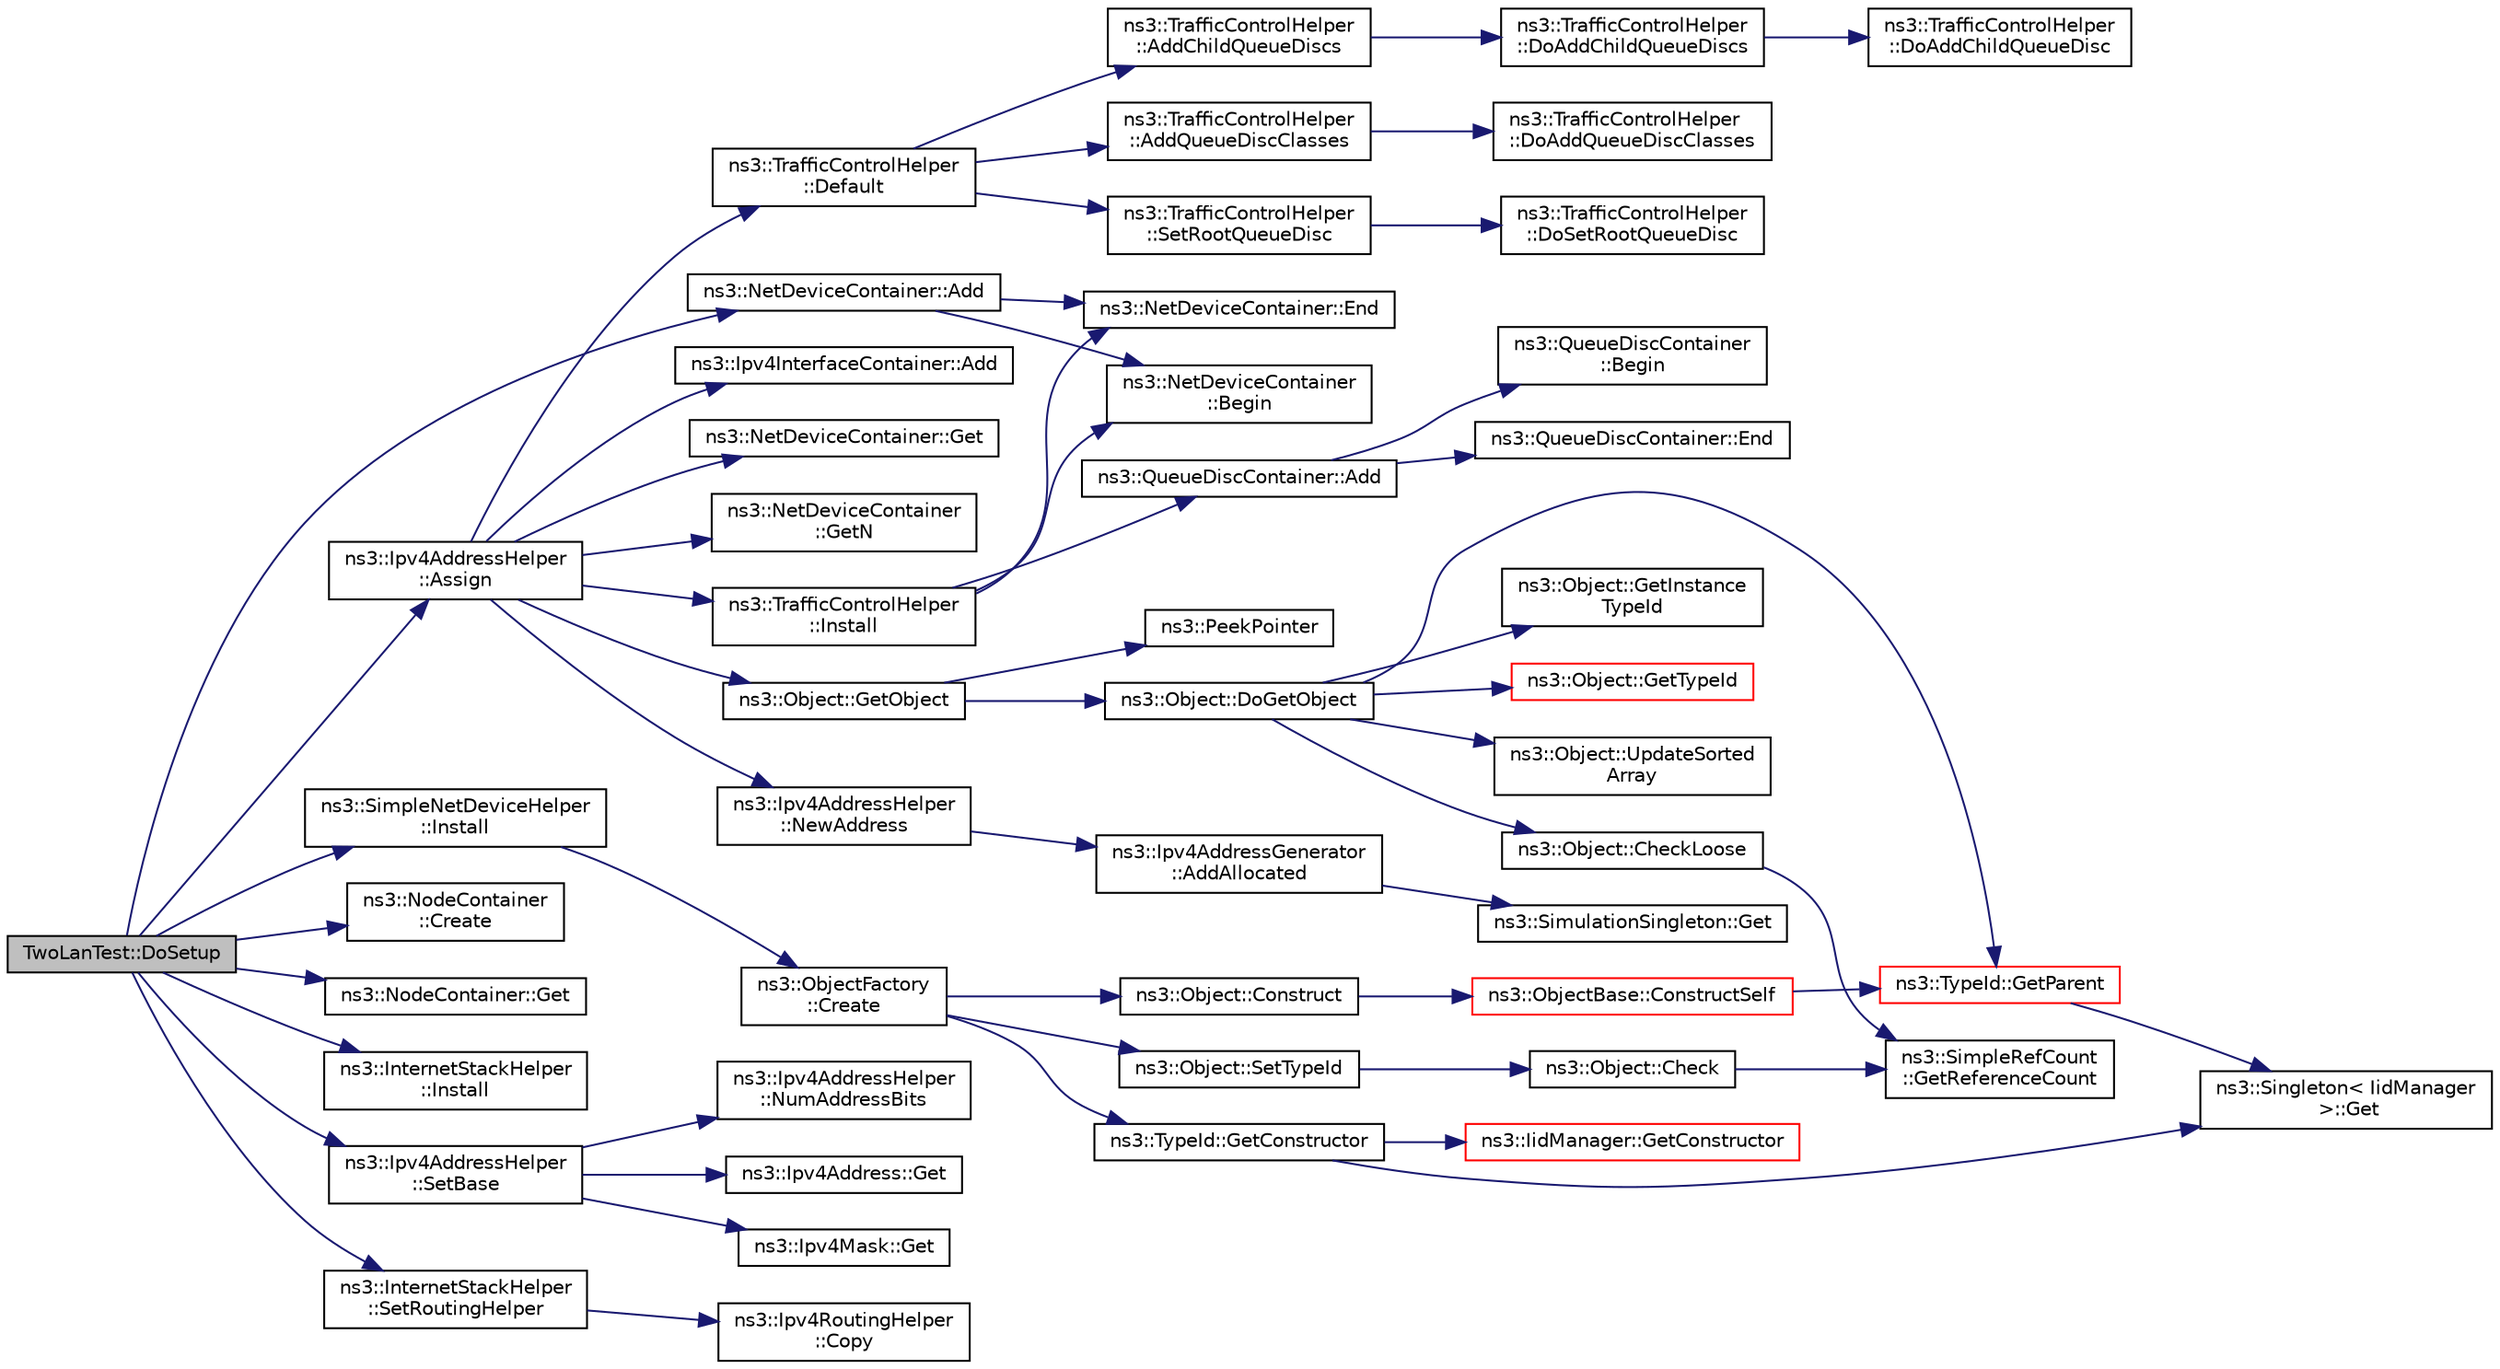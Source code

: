 digraph "TwoLanTest::DoSetup"
{
 // LATEX_PDF_SIZE
  edge [fontname="Helvetica",fontsize="10",labelfontname="Helvetica",labelfontsize="10"];
  node [fontname="Helvetica",fontsize="10",shape=record];
  rankdir="LR";
  Node1 [label="TwoLanTest::DoSetup",height=0.2,width=0.4,color="black", fillcolor="grey75", style="filled", fontcolor="black",tooltip="Implementation to do any local setup required for this TestCase."];
  Node1 -> Node2 [color="midnightblue",fontsize="10",style="solid",fontname="Helvetica"];
  Node2 [label="ns3::NetDeviceContainer::Add",height=0.2,width=0.4,color="black", fillcolor="white", style="filled",URL="$classns3_1_1_net_device_container.html#a7ca8bc1d7ec00fd4fcc63869987fbda5",tooltip="Append the contents of another NetDeviceContainer to the end of this container."];
  Node2 -> Node3 [color="midnightblue",fontsize="10",style="solid",fontname="Helvetica"];
  Node3 [label="ns3::NetDeviceContainer\l::Begin",height=0.2,width=0.4,color="black", fillcolor="white", style="filled",URL="$classns3_1_1_net_device_container.html#a4ddc336af319061f5b61c515f0453242",tooltip="Get an iterator which refers to the first NetDevice in the container."];
  Node2 -> Node4 [color="midnightblue",fontsize="10",style="solid",fontname="Helvetica"];
  Node4 [label="ns3::NetDeviceContainer::End",height=0.2,width=0.4,color="black", fillcolor="white", style="filled",URL="$classns3_1_1_net_device_container.html#a436d9df206570861f96c3f278eaccb92",tooltip="Get an iterator which indicates past-the-last NetDevice in the container."];
  Node1 -> Node5 [color="midnightblue",fontsize="10",style="solid",fontname="Helvetica"];
  Node5 [label="ns3::Ipv4AddressHelper\l::Assign",height=0.2,width=0.4,color="black", fillcolor="white", style="filled",URL="$classns3_1_1_ipv4_address_helper.html#af8e7f4a1a7e74c00014a1eac445a27af",tooltip="Assign IP addresses to the net devices specified in the container based on the current network prefix..."];
  Node5 -> Node6 [color="midnightblue",fontsize="10",style="solid",fontname="Helvetica"];
  Node6 [label="ns3::Ipv4InterfaceContainer::Add",height=0.2,width=0.4,color="black", fillcolor="white", style="filled",URL="$classns3_1_1_ipv4_interface_container.html#ae5e7881307c8d49c7606669ded6ac3d6",tooltip="Concatenate the entries in the other container with ours."];
  Node5 -> Node7 [color="midnightblue",fontsize="10",style="solid",fontname="Helvetica"];
  Node7 [label="ns3::TrafficControlHelper\l::Default",height=0.2,width=0.4,color="black", fillcolor="white", style="filled",URL="$classns3_1_1_traffic_control_helper.html#aaba7ae3ed1e75c5185e1787dc14a4e7e",tooltip=" "];
  Node7 -> Node8 [color="midnightblue",fontsize="10",style="solid",fontname="Helvetica"];
  Node8 [label="ns3::TrafficControlHelper\l::AddChildQueueDiscs",height=0.2,width=0.4,color="black", fillcolor="white", style="filled",URL="$classns3_1_1_traffic_control_helper.html#afffb87f2fcd02e1b42a4e073f9b90fc3",tooltip="Helper function used to attach a child queue disc (of the given type and with the given attributes) t..."];
  Node8 -> Node9 [color="midnightblue",fontsize="10",style="solid",fontname="Helvetica"];
  Node9 [label="ns3::TrafficControlHelper\l::DoAddChildQueueDiscs",height=0.2,width=0.4,color="black", fillcolor="white", style="filled",URL="$classns3_1_1_traffic_control_helper.html#aec5372ae89caa1e77a8f6ffebbe5a72d",tooltip="Actual implementation of the AddChildQueueDiscs method."];
  Node9 -> Node10 [color="midnightblue",fontsize="10",style="solid",fontname="Helvetica"];
  Node10 [label="ns3::TrafficControlHelper\l::DoAddChildQueueDisc",height=0.2,width=0.4,color="black", fillcolor="white", style="filled",URL="$classns3_1_1_traffic_control_helper.html#a26359d72be214e8cf0cf7e72a8e40d5c",tooltip="Actual implementation of the AddChildQueueDisc method."];
  Node7 -> Node11 [color="midnightblue",fontsize="10",style="solid",fontname="Helvetica"];
  Node11 [label="ns3::TrafficControlHelper\l::AddQueueDiscClasses",height=0.2,width=0.4,color="black", fillcolor="white", style="filled",URL="$classns3_1_1_traffic_control_helper.html#ab7a17fe5077946861af5365d6c221c33",tooltip="Helper function used to add the given number of queue disc classes (of the given type and with the gi..."];
  Node11 -> Node12 [color="midnightblue",fontsize="10",style="solid",fontname="Helvetica"];
  Node12 [label="ns3::TrafficControlHelper\l::DoAddQueueDiscClasses",height=0.2,width=0.4,color="black", fillcolor="white", style="filled",URL="$classns3_1_1_traffic_control_helper.html#a8965fac3bf8ef16b1dea293c33bd3d37",tooltip="Actual implementation of the AddQueueDiscClasses method."];
  Node7 -> Node13 [color="midnightblue",fontsize="10",style="solid",fontname="Helvetica"];
  Node13 [label="ns3::TrafficControlHelper\l::SetRootQueueDisc",height=0.2,width=0.4,color="black", fillcolor="white", style="filled",URL="$classns3_1_1_traffic_control_helper.html#a2f79cb734ce27742d37c381700cbb7ba",tooltip="Helper function used to set a root queue disc of the given type and with the given attributes."];
  Node13 -> Node14 [color="midnightblue",fontsize="10",style="solid",fontname="Helvetica"];
  Node14 [label="ns3::TrafficControlHelper\l::DoSetRootQueueDisc",height=0.2,width=0.4,color="black", fillcolor="white", style="filled",URL="$classns3_1_1_traffic_control_helper.html#a23d1dd069850b2f1fbb7dec34ad6b3a5",tooltip="Actual implementation of the SetRootQueueDisc method."];
  Node5 -> Node15 [color="midnightblue",fontsize="10",style="solid",fontname="Helvetica"];
  Node15 [label="ns3::NetDeviceContainer::Get",height=0.2,width=0.4,color="black", fillcolor="white", style="filled",URL="$classns3_1_1_net_device_container.html#ae114b3a9fc193fee40c07e4a4207aef4",tooltip="Get the Ptr<NetDevice> stored in this container at a given index."];
  Node5 -> Node16 [color="midnightblue",fontsize="10",style="solid",fontname="Helvetica"];
  Node16 [label="ns3::NetDeviceContainer\l::GetN",height=0.2,width=0.4,color="black", fillcolor="white", style="filled",URL="$classns3_1_1_net_device_container.html#a44e6db6a23ab528c0a467e32a4046413",tooltip="Get the number of Ptr<NetDevice> stored in this container."];
  Node5 -> Node17 [color="midnightblue",fontsize="10",style="solid",fontname="Helvetica"];
  Node17 [label="ns3::Object::GetObject",height=0.2,width=0.4,color="black", fillcolor="white", style="filled",URL="$classns3_1_1_object.html#ad21f5401ff705cd29c37f931ea3afc18",tooltip="Get a pointer to the requested aggregated Object."];
  Node17 -> Node18 [color="midnightblue",fontsize="10",style="solid",fontname="Helvetica"];
  Node18 [label="ns3::Object::DoGetObject",height=0.2,width=0.4,color="black", fillcolor="white", style="filled",URL="$classns3_1_1_object.html#a7c009975f7c0994cb47a69f713745e0a",tooltip="Find an Object of TypeId tid in the aggregates of this Object."];
  Node18 -> Node19 [color="midnightblue",fontsize="10",style="solid",fontname="Helvetica"];
  Node19 [label="ns3::Object::CheckLoose",height=0.2,width=0.4,color="black", fillcolor="white", style="filled",URL="$classns3_1_1_object.html#a33b1d1c52665f27a2fd4857aef5618f2",tooltip="Check if any aggregated Objects have non-zero reference counts."];
  Node19 -> Node20 [color="midnightblue",fontsize="10",style="solid",fontname="Helvetica"];
  Node20 [label="ns3::SimpleRefCount\l::GetReferenceCount",height=0.2,width=0.4,color="black", fillcolor="white", style="filled",URL="$classns3_1_1_simple_ref_count.html#a9cb85ae452ce0e1c74f11b3e4d357171",tooltip="Get the reference count of the object."];
  Node18 -> Node21 [color="midnightblue",fontsize="10",style="solid",fontname="Helvetica"];
  Node21 [label="ns3::Object::GetInstance\lTypeId",height=0.2,width=0.4,color="black", fillcolor="white", style="filled",URL="$classns3_1_1_object.html#a9a0bc0211cfab9842e1046b5c5810e5a",tooltip="Get the most derived TypeId for this Object."];
  Node18 -> Node22 [color="midnightblue",fontsize="10",style="solid",fontname="Helvetica"];
  Node22 [label="ns3::TypeId::GetParent",height=0.2,width=0.4,color="red", fillcolor="white", style="filled",URL="$classns3_1_1_type_id.html#ab84f81aee52154af39a8668b59c89d63",tooltip="Get the parent of this TypeId."];
  Node22 -> Node24 [color="midnightblue",fontsize="10",style="solid",fontname="Helvetica"];
  Node24 [label="ns3::Singleton\< IidManager\l \>::Get",height=0.2,width=0.4,color="black", fillcolor="white", style="filled",URL="$classns3_1_1_singleton.html#a80a2cd3c25a27ea72add7a9f7a141ffa",tooltip="Get a pointer to the singleton instance."];
  Node18 -> Node27 [color="midnightblue",fontsize="10",style="solid",fontname="Helvetica"];
  Node27 [label="ns3::Object::GetTypeId",height=0.2,width=0.4,color="red", fillcolor="white", style="filled",URL="$classns3_1_1_object.html#a1d040243983ab74ec923bde26d7cb7e7",tooltip="Register this type."];
  Node18 -> Node31 [color="midnightblue",fontsize="10",style="solid",fontname="Helvetica"];
  Node31 [label="ns3::Object::UpdateSorted\lArray",height=0.2,width=0.4,color="black", fillcolor="white", style="filled",URL="$classns3_1_1_object.html#ade62655b9680ca5ebf5af7e0fda7a21f",tooltip="Keep the list of aggregates in most-recently-used order."];
  Node17 -> Node32 [color="midnightblue",fontsize="10",style="solid",fontname="Helvetica"];
  Node32 [label="ns3::PeekPointer",height=0.2,width=0.4,color="black", fillcolor="white", style="filled",URL="$namespacens3.html#af2a7557fe9afdd98d8f6f8f6e412cf5a",tooltip=" "];
  Node5 -> Node33 [color="midnightblue",fontsize="10",style="solid",fontname="Helvetica"];
  Node33 [label="ns3::TrafficControlHelper\l::Install",height=0.2,width=0.4,color="black", fillcolor="white", style="filled",URL="$classns3_1_1_traffic_control_helper.html#a0aa6a8e2fbb1c196589e16f48c99f0b9",tooltip=" "];
  Node33 -> Node34 [color="midnightblue",fontsize="10",style="solid",fontname="Helvetica"];
  Node34 [label="ns3::QueueDiscContainer::Add",height=0.2,width=0.4,color="black", fillcolor="white", style="filled",URL="$classns3_1_1_queue_disc_container.html#a0520ac277a87beaeda5608dd8bfd37a4",tooltip="Append the contents of another QueueDiscContainer to the end of this container."];
  Node34 -> Node35 [color="midnightblue",fontsize="10",style="solid",fontname="Helvetica"];
  Node35 [label="ns3::QueueDiscContainer\l::Begin",height=0.2,width=0.4,color="black", fillcolor="white", style="filled",URL="$classns3_1_1_queue_disc_container.html#ae3bea4b5a8890063078ba906488b83a9",tooltip="Get a const iterator which refers to the first QueueDisc in the container."];
  Node34 -> Node36 [color="midnightblue",fontsize="10",style="solid",fontname="Helvetica"];
  Node36 [label="ns3::QueueDiscContainer::End",height=0.2,width=0.4,color="black", fillcolor="white", style="filled",URL="$classns3_1_1_queue_disc_container.html#a0fa924aaba9ff381ee0439db1f6e2e8a",tooltip="Get a const iterator which indicates past-the-last QueueDisc in the container."];
  Node33 -> Node3 [color="midnightblue",fontsize="10",style="solid",fontname="Helvetica"];
  Node33 -> Node4 [color="midnightblue",fontsize="10",style="solid",fontname="Helvetica"];
  Node5 -> Node37 [color="midnightblue",fontsize="10",style="solid",fontname="Helvetica"];
  Node37 [label="ns3::Ipv4AddressHelper\l::NewAddress",height=0.2,width=0.4,color="black", fillcolor="white", style="filled",URL="$classns3_1_1_ipv4_address_helper.html#a9d6bc3cd8def204f9c253fce666b2edd",tooltip="Increment the IP address counter used to allocate IP addresses."];
  Node37 -> Node38 [color="midnightblue",fontsize="10",style="solid",fontname="Helvetica"];
  Node38 [label="ns3::Ipv4AddressGenerator\l::AddAllocated",height=0.2,width=0.4,color="black", fillcolor="white", style="filled",URL="$classns3_1_1_ipv4_address_generator.html#aaf2a4f76afaf064183151f874019e2d6",tooltip="Add the Ipv4Address to the list of IPv4 entries."];
  Node38 -> Node39 [color="midnightblue",fontsize="10",style="solid",fontname="Helvetica"];
  Node39 [label="ns3::SimulationSingleton::Get",height=0.2,width=0.4,color="black", fillcolor="white", style="filled",URL="$classns3_1_1_simulation_singleton.html#a35870bf2664aaa6e653ce99fb68fc8fc",tooltip="Get a pointer to the singleton instance."];
  Node1 -> Node40 [color="midnightblue",fontsize="10",style="solid",fontname="Helvetica"];
  Node40 [label="ns3::NodeContainer\l::Create",height=0.2,width=0.4,color="black", fillcolor="white", style="filled",URL="$classns3_1_1_node_container.html#a787f059e2813e8b951cc6914d11dfe69",tooltip="Create n nodes and append pointers to them to the end of this NodeContainer."];
  Node1 -> Node41 [color="midnightblue",fontsize="10",style="solid",fontname="Helvetica"];
  Node41 [label="ns3::NodeContainer::Get",height=0.2,width=0.4,color="black", fillcolor="white", style="filled",URL="$classns3_1_1_node_container.html#aff885e5a6b02ca4a27f5725de647d96e",tooltip="Get the Ptr<Node> stored in this container at a given index."];
  Node1 -> Node42 [color="midnightblue",fontsize="10",style="solid",fontname="Helvetica"];
  Node42 [label="ns3::SimpleNetDeviceHelper\l::Install",height=0.2,width=0.4,color="black", fillcolor="white", style="filled",URL="$classns3_1_1_simple_net_device_helper.html#adb47953df754f4b9877f616aea5860c9",tooltip="This method creates an ns3::SimpleChannel with the attributes configured by SimpleNetDeviceHelper::Se..."];
  Node42 -> Node43 [color="midnightblue",fontsize="10",style="solid",fontname="Helvetica"];
  Node43 [label="ns3::ObjectFactory\l::Create",height=0.2,width=0.4,color="black", fillcolor="white", style="filled",URL="$classns3_1_1_object_factory.html#a52eda277f4aaab54266134ba48102ad7",tooltip="Create an Object instance of the configured TypeId."];
  Node43 -> Node44 [color="midnightblue",fontsize="10",style="solid",fontname="Helvetica"];
  Node44 [label="ns3::Object::Construct",height=0.2,width=0.4,color="black", fillcolor="white", style="filled",URL="$classns3_1_1_object.html#a636e8411dc5228771f45c9b805d348fa",tooltip="Initialize all member variables registered as Attributes of this TypeId."];
  Node44 -> Node45 [color="midnightblue",fontsize="10",style="solid",fontname="Helvetica"];
  Node45 [label="ns3::ObjectBase::ConstructSelf",height=0.2,width=0.4,color="red", fillcolor="white", style="filled",URL="$classns3_1_1_object_base.html#a5cda18dec6d0744cb652a3ed60056958",tooltip="Complete construction of ObjectBase; invoked by derived classes."];
  Node45 -> Node22 [color="midnightblue",fontsize="10",style="solid",fontname="Helvetica"];
  Node43 -> Node60 [color="midnightblue",fontsize="10",style="solid",fontname="Helvetica"];
  Node60 [label="ns3::TypeId::GetConstructor",height=0.2,width=0.4,color="black", fillcolor="white", style="filled",URL="$classns3_1_1_type_id.html#a66b2628edf921fc88945ec8a8f3a1683",tooltip="Get the constructor callback."];
  Node60 -> Node24 [color="midnightblue",fontsize="10",style="solid",fontname="Helvetica"];
  Node60 -> Node61 [color="midnightblue",fontsize="10",style="solid",fontname="Helvetica"];
  Node61 [label="ns3::IidManager::GetConstructor",height=0.2,width=0.4,color="red", fillcolor="white", style="filled",URL="$classns3_1_1_iid_manager.html#a5222ca2d43248c46812b39b993eb2e08",tooltip="Get the constructor Callback of a type id."];
  Node43 -> Node62 [color="midnightblue",fontsize="10",style="solid",fontname="Helvetica"];
  Node62 [label="ns3::Object::SetTypeId",height=0.2,width=0.4,color="black", fillcolor="white", style="filled",URL="$classns3_1_1_object.html#a19b1ebd8ec8fe404845e665880a6c5ad",tooltip="Set the TypeId of this Object."];
  Node62 -> Node63 [color="midnightblue",fontsize="10",style="solid",fontname="Helvetica"];
  Node63 [label="ns3::Object::Check",height=0.2,width=0.4,color="black", fillcolor="white", style="filled",URL="$classns3_1_1_object.html#a95070404e096887e1f126eae20c37f70",tooltip="Verify that this Object is still live, by checking it's reference count."];
  Node63 -> Node20 [color="midnightblue",fontsize="10",style="solid",fontname="Helvetica"];
  Node1 -> Node64 [color="midnightblue",fontsize="10",style="solid",fontname="Helvetica"];
  Node64 [label="ns3::InternetStackHelper\l::Install",height=0.2,width=0.4,color="black", fillcolor="white", style="filled",URL="$classns3_1_1_internet_stack_helper.html#a10e8d697dcd9153f1da11695cd08e713",tooltip="Aggregate implementations of the ns3::Ipv4, ns3::Ipv6, ns3::Udp, and ns3::Tcp classes onto the provid..."];
  Node1 -> Node65 [color="midnightblue",fontsize="10",style="solid",fontname="Helvetica"];
  Node65 [label="ns3::Ipv4AddressHelper\l::SetBase",height=0.2,width=0.4,color="black", fillcolor="white", style="filled",URL="$classns3_1_1_ipv4_address_helper.html#acf7b16dd25bac67e00f5e25f90a9a035",tooltip="Set the base network number, network mask and base address."];
  Node65 -> Node66 [color="midnightblue",fontsize="10",style="solid",fontname="Helvetica"];
  Node66 [label="ns3::Ipv4Address::Get",height=0.2,width=0.4,color="black", fillcolor="white", style="filled",URL="$classns3_1_1_ipv4_address.html#a154da9b1ff6eb451dc4840613fe43e73",tooltip="Get the host-order 32-bit IP address."];
  Node65 -> Node67 [color="midnightblue",fontsize="10",style="solid",fontname="Helvetica"];
  Node67 [label="ns3::Ipv4Mask::Get",height=0.2,width=0.4,color="black", fillcolor="white", style="filled",URL="$classns3_1_1_ipv4_mask.html#af0e131a08c4b0c983e92568fd4b23712",tooltip="Get the host-order 32-bit IP mask."];
  Node65 -> Node68 [color="midnightblue",fontsize="10",style="solid",fontname="Helvetica"];
  Node68 [label="ns3::Ipv4AddressHelper\l::NumAddressBits",height=0.2,width=0.4,color="black", fillcolor="white", style="filled",URL="$classns3_1_1_ipv4_address_helper.html#ae3d79b690cafb2540558fb9799597d86",tooltip="Returns the number of address bits (hostpart) for a given netmask."];
  Node1 -> Node69 [color="midnightblue",fontsize="10",style="solid",fontname="Helvetica"];
  Node69 [label="ns3::InternetStackHelper\l::SetRoutingHelper",height=0.2,width=0.4,color="black", fillcolor="white", style="filled",URL="$classns3_1_1_internet_stack_helper.html#a3e382c02df022dec79952a7eca8cd5ba",tooltip=" "];
  Node69 -> Node70 [color="midnightblue",fontsize="10",style="solid",fontname="Helvetica"];
  Node70 [label="ns3::Ipv4RoutingHelper\l::Copy",height=0.2,width=0.4,color="black", fillcolor="white", style="filled",URL="$classns3_1_1_ipv4_routing_helper.html#acf569a0ecf95d5b5186456f368eaa465",tooltip="virtual constructor"];
}
